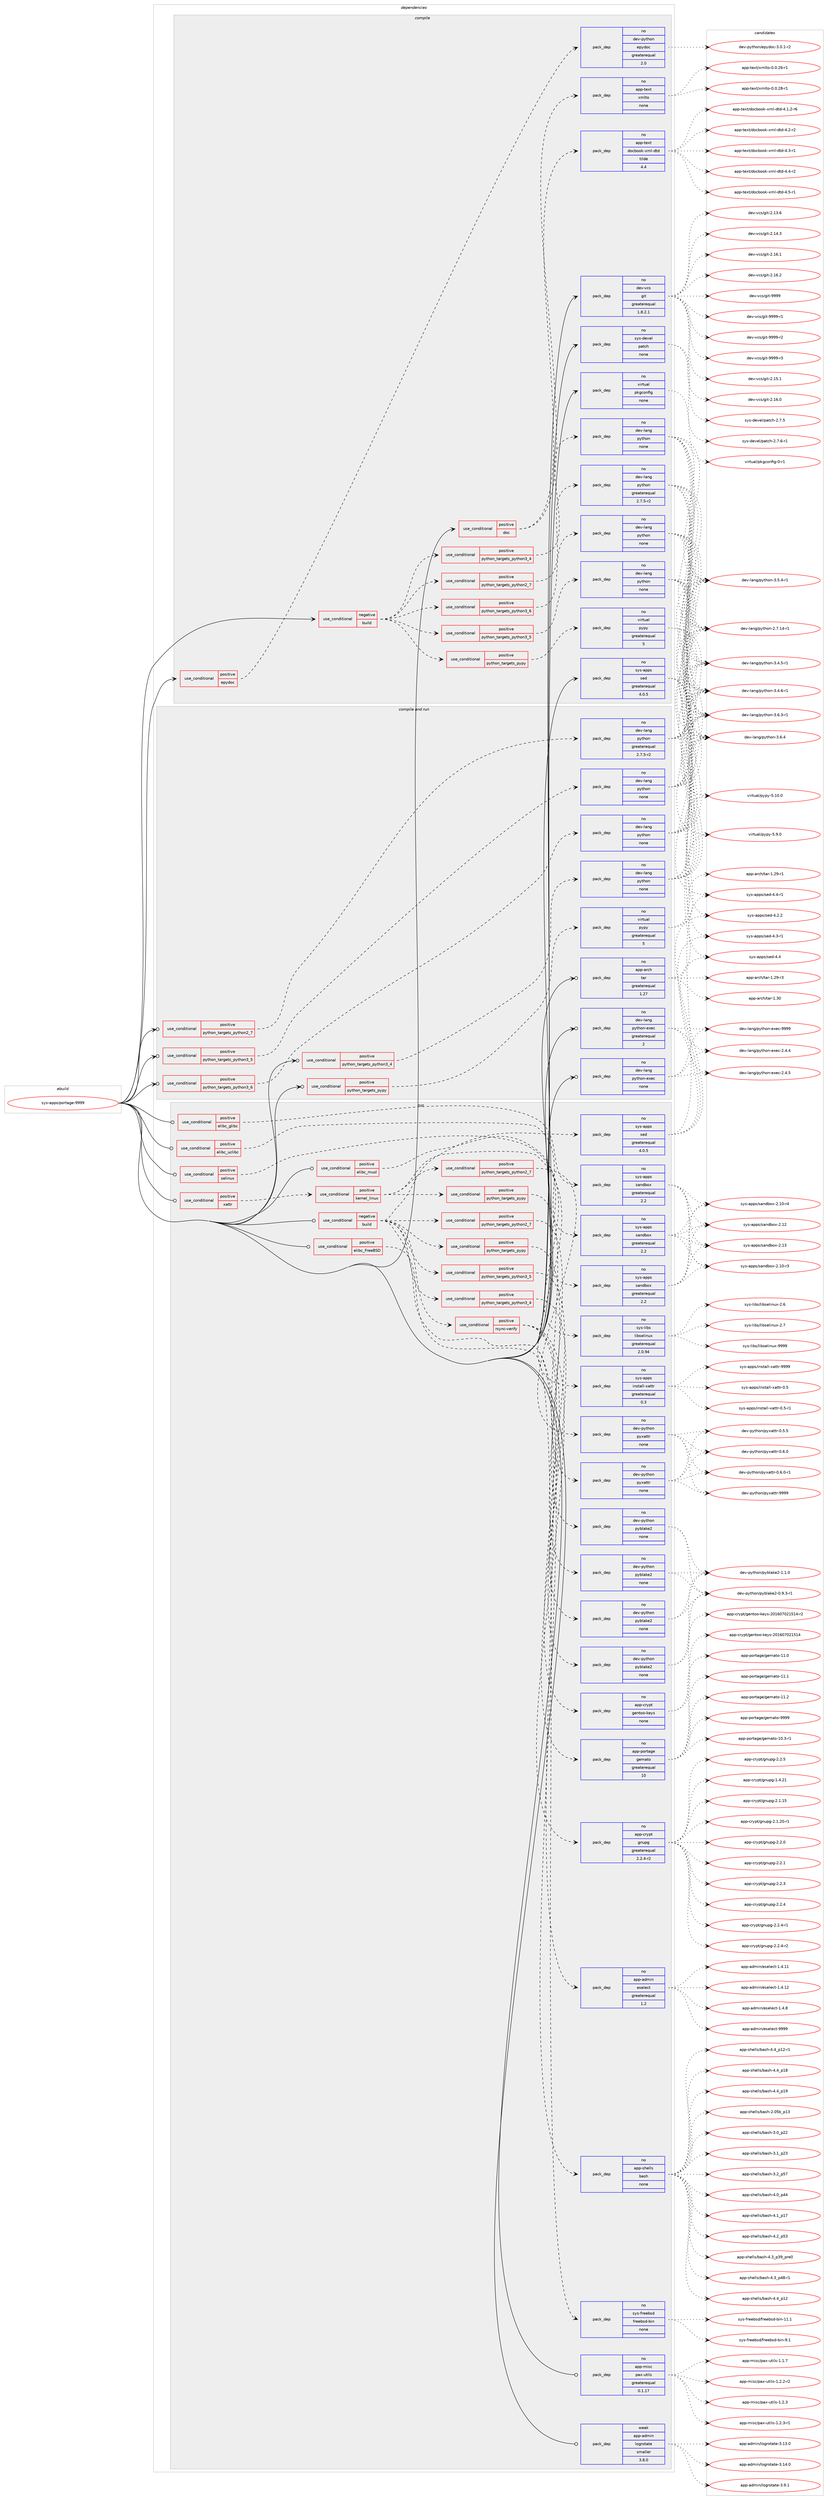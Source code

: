 digraph prolog {

# *************
# Graph options
# *************

newrank=true;
concentrate=true;
compound=true;
graph [rankdir=LR,fontname=Helvetica,fontsize=10,ranksep=1.5];#, ranksep=2.5, nodesep=0.2];
edge  [arrowhead=vee];
node  [fontname=Helvetica,fontsize=10];

# **********
# The ebuild
# **********

subgraph cluster_leftcol {
color=gray;
rank=same;
label=<<i>ebuild</i>>;
id [label="sys-apps/portage-9999", color=red, width=4, href="../sys-apps/portage-9999.svg"];
}

# ****************
# The dependencies
# ****************

subgraph cluster_midcol {
color=gray;
label=<<i>dependencies</i>>;
subgraph cluster_compile {
fillcolor="#eeeeee";
style=filled;
label=<<i>compile</i>>;
subgraph cond475 {
dependency5859 [label=<<TABLE BORDER="0" CELLBORDER="1" CELLSPACING="0" CELLPADDING="4"><TR><TD ROWSPAN="3" CELLPADDING="10">use_conditional</TD></TR><TR><TD>negative</TD></TR><TR><TD>build</TD></TR></TABLE>>, shape=none, color=red];
subgraph cond476 {
dependency5860 [label=<<TABLE BORDER="0" CELLBORDER="1" CELLSPACING="0" CELLPADDING="4"><TR><TD ROWSPAN="3" CELLPADDING="10">use_conditional</TD></TR><TR><TD>positive</TD></TR><TR><TD>python_targets_pypy</TD></TR></TABLE>>, shape=none, color=red];
subgraph pack5351 {
dependency5861 [label=<<TABLE BORDER="0" CELLBORDER="1" CELLSPACING="0" CELLPADDING="4" WIDTH="220"><TR><TD ROWSPAN="6" CELLPADDING="30">pack_dep</TD></TR><TR><TD WIDTH="110">no</TD></TR><TR><TD>virtual</TD></TR><TR><TD>pypy</TD></TR><TR><TD>greaterequal</TD></TR><TR><TD>5</TD></TR></TABLE>>, shape=none, color=blue];
}
dependency5860:e -> dependency5861:w [weight=20,style="dashed",arrowhead="vee"];
}
dependency5859:e -> dependency5860:w [weight=20,style="dashed",arrowhead="vee"];
subgraph cond477 {
dependency5862 [label=<<TABLE BORDER="0" CELLBORDER="1" CELLSPACING="0" CELLPADDING="4"><TR><TD ROWSPAN="3" CELLPADDING="10">use_conditional</TD></TR><TR><TD>positive</TD></TR><TR><TD>python_targets_python2_7</TD></TR></TABLE>>, shape=none, color=red];
subgraph pack5352 {
dependency5863 [label=<<TABLE BORDER="0" CELLBORDER="1" CELLSPACING="0" CELLPADDING="4" WIDTH="220"><TR><TD ROWSPAN="6" CELLPADDING="30">pack_dep</TD></TR><TR><TD WIDTH="110">no</TD></TR><TR><TD>dev-lang</TD></TR><TR><TD>python</TD></TR><TR><TD>greaterequal</TD></TR><TR><TD>2.7.5-r2</TD></TR></TABLE>>, shape=none, color=blue];
}
dependency5862:e -> dependency5863:w [weight=20,style="dashed",arrowhead="vee"];
}
dependency5859:e -> dependency5862:w [weight=20,style="dashed",arrowhead="vee"];
subgraph cond478 {
dependency5864 [label=<<TABLE BORDER="0" CELLBORDER="1" CELLSPACING="0" CELLPADDING="4"><TR><TD ROWSPAN="3" CELLPADDING="10">use_conditional</TD></TR><TR><TD>positive</TD></TR><TR><TD>python_targets_python3_4</TD></TR></TABLE>>, shape=none, color=red];
subgraph pack5353 {
dependency5865 [label=<<TABLE BORDER="0" CELLBORDER="1" CELLSPACING="0" CELLPADDING="4" WIDTH="220"><TR><TD ROWSPAN="6" CELLPADDING="30">pack_dep</TD></TR><TR><TD WIDTH="110">no</TD></TR><TR><TD>dev-lang</TD></TR><TR><TD>python</TD></TR><TR><TD>none</TD></TR><TR><TD></TD></TR></TABLE>>, shape=none, color=blue];
}
dependency5864:e -> dependency5865:w [weight=20,style="dashed",arrowhead="vee"];
}
dependency5859:e -> dependency5864:w [weight=20,style="dashed",arrowhead="vee"];
subgraph cond479 {
dependency5866 [label=<<TABLE BORDER="0" CELLBORDER="1" CELLSPACING="0" CELLPADDING="4"><TR><TD ROWSPAN="3" CELLPADDING="10">use_conditional</TD></TR><TR><TD>positive</TD></TR><TR><TD>python_targets_python3_5</TD></TR></TABLE>>, shape=none, color=red];
subgraph pack5354 {
dependency5867 [label=<<TABLE BORDER="0" CELLBORDER="1" CELLSPACING="0" CELLPADDING="4" WIDTH="220"><TR><TD ROWSPAN="6" CELLPADDING="30">pack_dep</TD></TR><TR><TD WIDTH="110">no</TD></TR><TR><TD>dev-lang</TD></TR><TR><TD>python</TD></TR><TR><TD>none</TD></TR><TR><TD></TD></TR></TABLE>>, shape=none, color=blue];
}
dependency5866:e -> dependency5867:w [weight=20,style="dashed",arrowhead="vee"];
}
dependency5859:e -> dependency5866:w [weight=20,style="dashed",arrowhead="vee"];
subgraph cond480 {
dependency5868 [label=<<TABLE BORDER="0" CELLBORDER="1" CELLSPACING="0" CELLPADDING="4"><TR><TD ROWSPAN="3" CELLPADDING="10">use_conditional</TD></TR><TR><TD>positive</TD></TR><TR><TD>python_targets_python3_6</TD></TR></TABLE>>, shape=none, color=red];
subgraph pack5355 {
dependency5869 [label=<<TABLE BORDER="0" CELLBORDER="1" CELLSPACING="0" CELLPADDING="4" WIDTH="220"><TR><TD ROWSPAN="6" CELLPADDING="30">pack_dep</TD></TR><TR><TD WIDTH="110">no</TD></TR><TR><TD>dev-lang</TD></TR><TR><TD>python</TD></TR><TR><TD>none</TD></TR><TR><TD></TD></TR></TABLE>>, shape=none, color=blue];
}
dependency5868:e -> dependency5869:w [weight=20,style="dashed",arrowhead="vee"];
}
dependency5859:e -> dependency5868:w [weight=20,style="dashed",arrowhead="vee"];
}
id:e -> dependency5859:w [weight=20,style="solid",arrowhead="vee"];
subgraph cond481 {
dependency5870 [label=<<TABLE BORDER="0" CELLBORDER="1" CELLSPACING="0" CELLPADDING="4"><TR><TD ROWSPAN="3" CELLPADDING="10">use_conditional</TD></TR><TR><TD>positive</TD></TR><TR><TD>doc</TD></TR></TABLE>>, shape=none, color=red];
subgraph pack5356 {
dependency5871 [label=<<TABLE BORDER="0" CELLBORDER="1" CELLSPACING="0" CELLPADDING="4" WIDTH="220"><TR><TD ROWSPAN="6" CELLPADDING="30">pack_dep</TD></TR><TR><TD WIDTH="110">no</TD></TR><TR><TD>app-text</TD></TR><TR><TD>xmlto</TD></TR><TR><TD>none</TD></TR><TR><TD></TD></TR></TABLE>>, shape=none, color=blue];
}
dependency5870:e -> dependency5871:w [weight=20,style="dashed",arrowhead="vee"];
subgraph pack5357 {
dependency5872 [label=<<TABLE BORDER="0" CELLBORDER="1" CELLSPACING="0" CELLPADDING="4" WIDTH="220"><TR><TD ROWSPAN="6" CELLPADDING="30">pack_dep</TD></TR><TR><TD WIDTH="110">no</TD></TR><TR><TD>app-text</TD></TR><TR><TD>docbook-xml-dtd</TD></TR><TR><TD>tilde</TD></TR><TR><TD>4.4</TD></TR></TABLE>>, shape=none, color=blue];
}
dependency5870:e -> dependency5872:w [weight=20,style="dashed",arrowhead="vee"];
}
id:e -> dependency5870:w [weight=20,style="solid",arrowhead="vee"];
subgraph cond482 {
dependency5873 [label=<<TABLE BORDER="0" CELLBORDER="1" CELLSPACING="0" CELLPADDING="4"><TR><TD ROWSPAN="3" CELLPADDING="10">use_conditional</TD></TR><TR><TD>positive</TD></TR><TR><TD>epydoc</TD></TR></TABLE>>, shape=none, color=red];
subgraph pack5358 {
dependency5874 [label=<<TABLE BORDER="0" CELLBORDER="1" CELLSPACING="0" CELLPADDING="4" WIDTH="220"><TR><TD ROWSPAN="6" CELLPADDING="30">pack_dep</TD></TR><TR><TD WIDTH="110">no</TD></TR><TR><TD>dev-python</TD></TR><TR><TD>epydoc</TD></TR><TR><TD>greaterequal</TD></TR><TR><TD>2.0</TD></TR></TABLE>>, shape=none, color=blue];
}
dependency5873:e -> dependency5874:w [weight=20,style="dashed",arrowhead="vee"];
}
id:e -> dependency5873:w [weight=20,style="solid",arrowhead="vee"];
subgraph pack5359 {
dependency5875 [label=<<TABLE BORDER="0" CELLBORDER="1" CELLSPACING="0" CELLPADDING="4" WIDTH="220"><TR><TD ROWSPAN="6" CELLPADDING="30">pack_dep</TD></TR><TR><TD WIDTH="110">no</TD></TR><TR><TD>dev-vcs</TD></TR><TR><TD>git</TD></TR><TR><TD>greaterequal</TD></TR><TR><TD>1.8.2.1</TD></TR></TABLE>>, shape=none, color=blue];
}
id:e -> dependency5875:w [weight=20,style="solid",arrowhead="vee"];
subgraph pack5360 {
dependency5876 [label=<<TABLE BORDER="0" CELLBORDER="1" CELLSPACING="0" CELLPADDING="4" WIDTH="220"><TR><TD ROWSPAN="6" CELLPADDING="30">pack_dep</TD></TR><TR><TD WIDTH="110">no</TD></TR><TR><TD>sys-apps</TD></TR><TR><TD>sed</TD></TR><TR><TD>greaterequal</TD></TR><TR><TD>4.0.5</TD></TR></TABLE>>, shape=none, color=blue];
}
id:e -> dependency5876:w [weight=20,style="solid",arrowhead="vee"];
subgraph pack5361 {
dependency5877 [label=<<TABLE BORDER="0" CELLBORDER="1" CELLSPACING="0" CELLPADDING="4" WIDTH="220"><TR><TD ROWSPAN="6" CELLPADDING="30">pack_dep</TD></TR><TR><TD WIDTH="110">no</TD></TR><TR><TD>sys-devel</TD></TR><TR><TD>patch</TD></TR><TR><TD>none</TD></TR><TR><TD></TD></TR></TABLE>>, shape=none, color=blue];
}
id:e -> dependency5877:w [weight=20,style="solid",arrowhead="vee"];
subgraph pack5362 {
dependency5878 [label=<<TABLE BORDER="0" CELLBORDER="1" CELLSPACING="0" CELLPADDING="4" WIDTH="220"><TR><TD ROWSPAN="6" CELLPADDING="30">pack_dep</TD></TR><TR><TD WIDTH="110">no</TD></TR><TR><TD>virtual</TD></TR><TR><TD>pkgconfig</TD></TR><TR><TD>none</TD></TR><TR><TD></TD></TR></TABLE>>, shape=none, color=blue];
}
id:e -> dependency5878:w [weight=20,style="solid",arrowhead="vee"];
}
subgraph cluster_compileandrun {
fillcolor="#eeeeee";
style=filled;
label=<<i>compile and run</i>>;
subgraph cond483 {
dependency5879 [label=<<TABLE BORDER="0" CELLBORDER="1" CELLSPACING="0" CELLPADDING="4"><TR><TD ROWSPAN="3" CELLPADDING="10">use_conditional</TD></TR><TR><TD>positive</TD></TR><TR><TD>python_targets_pypy</TD></TR></TABLE>>, shape=none, color=red];
subgraph pack5363 {
dependency5880 [label=<<TABLE BORDER="0" CELLBORDER="1" CELLSPACING="0" CELLPADDING="4" WIDTH="220"><TR><TD ROWSPAN="6" CELLPADDING="30">pack_dep</TD></TR><TR><TD WIDTH="110">no</TD></TR><TR><TD>virtual</TD></TR><TR><TD>pypy</TD></TR><TR><TD>greaterequal</TD></TR><TR><TD>5</TD></TR></TABLE>>, shape=none, color=blue];
}
dependency5879:e -> dependency5880:w [weight=20,style="dashed",arrowhead="vee"];
}
id:e -> dependency5879:w [weight=20,style="solid",arrowhead="odotvee"];
subgraph cond484 {
dependency5881 [label=<<TABLE BORDER="0" CELLBORDER="1" CELLSPACING="0" CELLPADDING="4"><TR><TD ROWSPAN="3" CELLPADDING="10">use_conditional</TD></TR><TR><TD>positive</TD></TR><TR><TD>python_targets_python2_7</TD></TR></TABLE>>, shape=none, color=red];
subgraph pack5364 {
dependency5882 [label=<<TABLE BORDER="0" CELLBORDER="1" CELLSPACING="0" CELLPADDING="4" WIDTH="220"><TR><TD ROWSPAN="6" CELLPADDING="30">pack_dep</TD></TR><TR><TD WIDTH="110">no</TD></TR><TR><TD>dev-lang</TD></TR><TR><TD>python</TD></TR><TR><TD>greaterequal</TD></TR><TR><TD>2.7.5-r2</TD></TR></TABLE>>, shape=none, color=blue];
}
dependency5881:e -> dependency5882:w [weight=20,style="dashed",arrowhead="vee"];
}
id:e -> dependency5881:w [weight=20,style="solid",arrowhead="odotvee"];
subgraph cond485 {
dependency5883 [label=<<TABLE BORDER="0" CELLBORDER="1" CELLSPACING="0" CELLPADDING="4"><TR><TD ROWSPAN="3" CELLPADDING="10">use_conditional</TD></TR><TR><TD>positive</TD></TR><TR><TD>python_targets_python3_4</TD></TR></TABLE>>, shape=none, color=red];
subgraph pack5365 {
dependency5884 [label=<<TABLE BORDER="0" CELLBORDER="1" CELLSPACING="0" CELLPADDING="4" WIDTH="220"><TR><TD ROWSPAN="6" CELLPADDING="30">pack_dep</TD></TR><TR><TD WIDTH="110">no</TD></TR><TR><TD>dev-lang</TD></TR><TR><TD>python</TD></TR><TR><TD>none</TD></TR><TR><TD></TD></TR></TABLE>>, shape=none, color=blue];
}
dependency5883:e -> dependency5884:w [weight=20,style="dashed",arrowhead="vee"];
}
id:e -> dependency5883:w [weight=20,style="solid",arrowhead="odotvee"];
subgraph cond486 {
dependency5885 [label=<<TABLE BORDER="0" CELLBORDER="1" CELLSPACING="0" CELLPADDING="4"><TR><TD ROWSPAN="3" CELLPADDING="10">use_conditional</TD></TR><TR><TD>positive</TD></TR><TR><TD>python_targets_python3_5</TD></TR></TABLE>>, shape=none, color=red];
subgraph pack5366 {
dependency5886 [label=<<TABLE BORDER="0" CELLBORDER="1" CELLSPACING="0" CELLPADDING="4" WIDTH="220"><TR><TD ROWSPAN="6" CELLPADDING="30">pack_dep</TD></TR><TR><TD WIDTH="110">no</TD></TR><TR><TD>dev-lang</TD></TR><TR><TD>python</TD></TR><TR><TD>none</TD></TR><TR><TD></TD></TR></TABLE>>, shape=none, color=blue];
}
dependency5885:e -> dependency5886:w [weight=20,style="dashed",arrowhead="vee"];
}
id:e -> dependency5885:w [weight=20,style="solid",arrowhead="odotvee"];
subgraph cond487 {
dependency5887 [label=<<TABLE BORDER="0" CELLBORDER="1" CELLSPACING="0" CELLPADDING="4"><TR><TD ROWSPAN="3" CELLPADDING="10">use_conditional</TD></TR><TR><TD>positive</TD></TR><TR><TD>python_targets_python3_6</TD></TR></TABLE>>, shape=none, color=red];
subgraph pack5367 {
dependency5888 [label=<<TABLE BORDER="0" CELLBORDER="1" CELLSPACING="0" CELLPADDING="4" WIDTH="220"><TR><TD ROWSPAN="6" CELLPADDING="30">pack_dep</TD></TR><TR><TD WIDTH="110">no</TD></TR><TR><TD>dev-lang</TD></TR><TR><TD>python</TD></TR><TR><TD>none</TD></TR><TR><TD></TD></TR></TABLE>>, shape=none, color=blue];
}
dependency5887:e -> dependency5888:w [weight=20,style="dashed",arrowhead="vee"];
}
id:e -> dependency5887:w [weight=20,style="solid",arrowhead="odotvee"];
subgraph pack5368 {
dependency5889 [label=<<TABLE BORDER="0" CELLBORDER="1" CELLSPACING="0" CELLPADDING="4" WIDTH="220"><TR><TD ROWSPAN="6" CELLPADDING="30">pack_dep</TD></TR><TR><TD WIDTH="110">no</TD></TR><TR><TD>app-arch</TD></TR><TR><TD>tar</TD></TR><TR><TD>greaterequal</TD></TR><TR><TD>1.27</TD></TR></TABLE>>, shape=none, color=blue];
}
id:e -> dependency5889:w [weight=20,style="solid",arrowhead="odotvee"];
subgraph pack5369 {
dependency5890 [label=<<TABLE BORDER="0" CELLBORDER="1" CELLSPACING="0" CELLPADDING="4" WIDTH="220"><TR><TD ROWSPAN="6" CELLPADDING="30">pack_dep</TD></TR><TR><TD WIDTH="110">no</TD></TR><TR><TD>dev-lang</TD></TR><TR><TD>python-exec</TD></TR><TR><TD>greaterequal</TD></TR><TR><TD>2</TD></TR></TABLE>>, shape=none, color=blue];
}
id:e -> dependency5890:w [weight=20,style="solid",arrowhead="odotvee"];
subgraph pack5370 {
dependency5891 [label=<<TABLE BORDER="0" CELLBORDER="1" CELLSPACING="0" CELLPADDING="4" WIDTH="220"><TR><TD ROWSPAN="6" CELLPADDING="30">pack_dep</TD></TR><TR><TD WIDTH="110">no</TD></TR><TR><TD>dev-lang</TD></TR><TR><TD>python-exec</TD></TR><TR><TD>none</TD></TR><TR><TD></TD></TR></TABLE>>, shape=none, color=blue];
}
id:e -> dependency5891:w [weight=20,style="solid",arrowhead="odotvee"];
}
subgraph cluster_run {
fillcolor="#eeeeee";
style=filled;
label=<<i>run</i>>;
subgraph cond488 {
dependency5892 [label=<<TABLE BORDER="0" CELLBORDER="1" CELLSPACING="0" CELLPADDING="4"><TR><TD ROWSPAN="3" CELLPADDING="10">use_conditional</TD></TR><TR><TD>negative</TD></TR><TR><TD>build</TD></TR></TABLE>>, shape=none, color=red];
subgraph pack5371 {
dependency5893 [label=<<TABLE BORDER="0" CELLBORDER="1" CELLSPACING="0" CELLPADDING="4" WIDTH="220"><TR><TD ROWSPAN="6" CELLPADDING="30">pack_dep</TD></TR><TR><TD WIDTH="110">no</TD></TR><TR><TD>sys-apps</TD></TR><TR><TD>sed</TD></TR><TR><TD>greaterequal</TD></TR><TR><TD>4.0.5</TD></TR></TABLE>>, shape=none, color=blue];
}
dependency5892:e -> dependency5893:w [weight=20,style="dashed",arrowhead="vee"];
subgraph pack5372 {
dependency5894 [label=<<TABLE BORDER="0" CELLBORDER="1" CELLSPACING="0" CELLPADDING="4" WIDTH="220"><TR><TD ROWSPAN="6" CELLPADDING="30">pack_dep</TD></TR><TR><TD WIDTH="110">no</TD></TR><TR><TD>app-shells</TD></TR><TR><TD>bash</TD></TR><TR><TD>none</TD></TR><TR><TD></TD></TR></TABLE>>, shape=none, color=blue];
}
dependency5892:e -> dependency5894:w [weight=20,style="dashed",arrowhead="vee"];
subgraph pack5373 {
dependency5895 [label=<<TABLE BORDER="0" CELLBORDER="1" CELLSPACING="0" CELLPADDING="4" WIDTH="220"><TR><TD ROWSPAN="6" CELLPADDING="30">pack_dep</TD></TR><TR><TD WIDTH="110">no</TD></TR><TR><TD>app-admin</TD></TR><TR><TD>eselect</TD></TR><TR><TD>greaterequal</TD></TR><TR><TD>1.2</TD></TR></TABLE>>, shape=none, color=blue];
}
dependency5892:e -> dependency5895:w [weight=20,style="dashed",arrowhead="vee"];
subgraph cond489 {
dependency5896 [label=<<TABLE BORDER="0" CELLBORDER="1" CELLSPACING="0" CELLPADDING="4"><TR><TD ROWSPAN="3" CELLPADDING="10">use_conditional</TD></TR><TR><TD>positive</TD></TR><TR><TD>python_targets_pypy</TD></TR></TABLE>>, shape=none, color=red];
subgraph pack5374 {
dependency5897 [label=<<TABLE BORDER="0" CELLBORDER="1" CELLSPACING="0" CELLPADDING="4" WIDTH="220"><TR><TD ROWSPAN="6" CELLPADDING="30">pack_dep</TD></TR><TR><TD WIDTH="110">no</TD></TR><TR><TD>dev-python</TD></TR><TR><TD>pyblake2</TD></TR><TR><TD>none</TD></TR><TR><TD></TD></TR></TABLE>>, shape=none, color=blue];
}
dependency5896:e -> dependency5897:w [weight=20,style="dashed",arrowhead="vee"];
}
dependency5892:e -> dependency5896:w [weight=20,style="dashed",arrowhead="vee"];
subgraph cond490 {
dependency5898 [label=<<TABLE BORDER="0" CELLBORDER="1" CELLSPACING="0" CELLPADDING="4"><TR><TD ROWSPAN="3" CELLPADDING="10">use_conditional</TD></TR><TR><TD>positive</TD></TR><TR><TD>python_targets_python2_7</TD></TR></TABLE>>, shape=none, color=red];
subgraph pack5375 {
dependency5899 [label=<<TABLE BORDER="0" CELLBORDER="1" CELLSPACING="0" CELLPADDING="4" WIDTH="220"><TR><TD ROWSPAN="6" CELLPADDING="30">pack_dep</TD></TR><TR><TD WIDTH="110">no</TD></TR><TR><TD>dev-python</TD></TR><TR><TD>pyblake2</TD></TR><TR><TD>none</TD></TR><TR><TD></TD></TR></TABLE>>, shape=none, color=blue];
}
dependency5898:e -> dependency5899:w [weight=20,style="dashed",arrowhead="vee"];
}
dependency5892:e -> dependency5898:w [weight=20,style="dashed",arrowhead="vee"];
subgraph cond491 {
dependency5900 [label=<<TABLE BORDER="0" CELLBORDER="1" CELLSPACING="0" CELLPADDING="4"><TR><TD ROWSPAN="3" CELLPADDING="10">use_conditional</TD></TR><TR><TD>positive</TD></TR><TR><TD>python_targets_python3_4</TD></TR></TABLE>>, shape=none, color=red];
subgraph pack5376 {
dependency5901 [label=<<TABLE BORDER="0" CELLBORDER="1" CELLSPACING="0" CELLPADDING="4" WIDTH="220"><TR><TD ROWSPAN="6" CELLPADDING="30">pack_dep</TD></TR><TR><TD WIDTH="110">no</TD></TR><TR><TD>dev-python</TD></TR><TR><TD>pyblake2</TD></TR><TR><TD>none</TD></TR><TR><TD></TD></TR></TABLE>>, shape=none, color=blue];
}
dependency5900:e -> dependency5901:w [weight=20,style="dashed",arrowhead="vee"];
}
dependency5892:e -> dependency5900:w [weight=20,style="dashed",arrowhead="vee"];
subgraph cond492 {
dependency5902 [label=<<TABLE BORDER="0" CELLBORDER="1" CELLSPACING="0" CELLPADDING="4"><TR><TD ROWSPAN="3" CELLPADDING="10">use_conditional</TD></TR><TR><TD>positive</TD></TR><TR><TD>python_targets_python3_5</TD></TR></TABLE>>, shape=none, color=red];
subgraph pack5377 {
dependency5903 [label=<<TABLE BORDER="0" CELLBORDER="1" CELLSPACING="0" CELLPADDING="4" WIDTH="220"><TR><TD ROWSPAN="6" CELLPADDING="30">pack_dep</TD></TR><TR><TD WIDTH="110">no</TD></TR><TR><TD>dev-python</TD></TR><TR><TD>pyblake2</TD></TR><TR><TD>none</TD></TR><TR><TD></TD></TR></TABLE>>, shape=none, color=blue];
}
dependency5902:e -> dependency5903:w [weight=20,style="dashed",arrowhead="vee"];
}
dependency5892:e -> dependency5902:w [weight=20,style="dashed",arrowhead="vee"];
subgraph cond493 {
dependency5904 [label=<<TABLE BORDER="0" CELLBORDER="1" CELLSPACING="0" CELLPADDING="4"><TR><TD ROWSPAN="3" CELLPADDING="10">use_conditional</TD></TR><TR><TD>positive</TD></TR><TR><TD>rsync-verify</TD></TR></TABLE>>, shape=none, color=red];
subgraph pack5378 {
dependency5905 [label=<<TABLE BORDER="0" CELLBORDER="1" CELLSPACING="0" CELLPADDING="4" WIDTH="220"><TR><TD ROWSPAN="6" CELLPADDING="30">pack_dep</TD></TR><TR><TD WIDTH="110">no</TD></TR><TR><TD>app-portage</TD></TR><TR><TD>gemato</TD></TR><TR><TD>greaterequal</TD></TR><TR><TD>10</TD></TR></TABLE>>, shape=none, color=blue];
}
dependency5904:e -> dependency5905:w [weight=20,style="dashed",arrowhead="vee"];
subgraph pack5379 {
dependency5906 [label=<<TABLE BORDER="0" CELLBORDER="1" CELLSPACING="0" CELLPADDING="4" WIDTH="220"><TR><TD ROWSPAN="6" CELLPADDING="30">pack_dep</TD></TR><TR><TD WIDTH="110">no</TD></TR><TR><TD>app-crypt</TD></TR><TR><TD>gentoo-keys</TD></TR><TR><TD>none</TD></TR><TR><TD></TD></TR></TABLE>>, shape=none, color=blue];
}
dependency5904:e -> dependency5906:w [weight=20,style="dashed",arrowhead="vee"];
subgraph pack5380 {
dependency5907 [label=<<TABLE BORDER="0" CELLBORDER="1" CELLSPACING="0" CELLPADDING="4" WIDTH="220"><TR><TD ROWSPAN="6" CELLPADDING="30">pack_dep</TD></TR><TR><TD WIDTH="110">no</TD></TR><TR><TD>app-crypt</TD></TR><TR><TD>gnupg</TD></TR><TR><TD>greaterequal</TD></TR><TR><TD>2.2.4-r2</TD></TR></TABLE>>, shape=none, color=blue];
}
dependency5904:e -> dependency5907:w [weight=20,style="dashed",arrowhead="vee"];
}
dependency5892:e -> dependency5904:w [weight=20,style="dashed",arrowhead="vee"];
}
id:e -> dependency5892:w [weight=20,style="solid",arrowhead="odot"];
subgraph cond494 {
dependency5908 [label=<<TABLE BORDER="0" CELLBORDER="1" CELLSPACING="0" CELLPADDING="4"><TR><TD ROWSPAN="3" CELLPADDING="10">use_conditional</TD></TR><TR><TD>positive</TD></TR><TR><TD>elibc_FreeBSD</TD></TR></TABLE>>, shape=none, color=red];
subgraph pack5381 {
dependency5909 [label=<<TABLE BORDER="0" CELLBORDER="1" CELLSPACING="0" CELLPADDING="4" WIDTH="220"><TR><TD ROWSPAN="6" CELLPADDING="30">pack_dep</TD></TR><TR><TD WIDTH="110">no</TD></TR><TR><TD>sys-freebsd</TD></TR><TR><TD>freebsd-bin</TD></TR><TR><TD>none</TD></TR><TR><TD></TD></TR></TABLE>>, shape=none, color=blue];
}
dependency5908:e -> dependency5909:w [weight=20,style="dashed",arrowhead="vee"];
}
id:e -> dependency5908:w [weight=20,style="solid",arrowhead="odot"];
subgraph cond495 {
dependency5910 [label=<<TABLE BORDER="0" CELLBORDER="1" CELLSPACING="0" CELLPADDING="4"><TR><TD ROWSPAN="3" CELLPADDING="10">use_conditional</TD></TR><TR><TD>positive</TD></TR><TR><TD>elibc_glibc</TD></TR></TABLE>>, shape=none, color=red];
subgraph pack5382 {
dependency5911 [label=<<TABLE BORDER="0" CELLBORDER="1" CELLSPACING="0" CELLPADDING="4" WIDTH="220"><TR><TD ROWSPAN="6" CELLPADDING="30">pack_dep</TD></TR><TR><TD WIDTH="110">no</TD></TR><TR><TD>sys-apps</TD></TR><TR><TD>sandbox</TD></TR><TR><TD>greaterequal</TD></TR><TR><TD>2.2</TD></TR></TABLE>>, shape=none, color=blue];
}
dependency5910:e -> dependency5911:w [weight=20,style="dashed",arrowhead="vee"];
}
id:e -> dependency5910:w [weight=20,style="solid",arrowhead="odot"];
subgraph cond496 {
dependency5912 [label=<<TABLE BORDER="0" CELLBORDER="1" CELLSPACING="0" CELLPADDING="4"><TR><TD ROWSPAN="3" CELLPADDING="10">use_conditional</TD></TR><TR><TD>positive</TD></TR><TR><TD>elibc_musl</TD></TR></TABLE>>, shape=none, color=red];
subgraph pack5383 {
dependency5913 [label=<<TABLE BORDER="0" CELLBORDER="1" CELLSPACING="0" CELLPADDING="4" WIDTH="220"><TR><TD ROWSPAN="6" CELLPADDING="30">pack_dep</TD></TR><TR><TD WIDTH="110">no</TD></TR><TR><TD>sys-apps</TD></TR><TR><TD>sandbox</TD></TR><TR><TD>greaterequal</TD></TR><TR><TD>2.2</TD></TR></TABLE>>, shape=none, color=blue];
}
dependency5912:e -> dependency5913:w [weight=20,style="dashed",arrowhead="vee"];
}
id:e -> dependency5912:w [weight=20,style="solid",arrowhead="odot"];
subgraph cond497 {
dependency5914 [label=<<TABLE BORDER="0" CELLBORDER="1" CELLSPACING="0" CELLPADDING="4"><TR><TD ROWSPAN="3" CELLPADDING="10">use_conditional</TD></TR><TR><TD>positive</TD></TR><TR><TD>elibc_uclibc</TD></TR></TABLE>>, shape=none, color=red];
subgraph pack5384 {
dependency5915 [label=<<TABLE BORDER="0" CELLBORDER="1" CELLSPACING="0" CELLPADDING="4" WIDTH="220"><TR><TD ROWSPAN="6" CELLPADDING="30">pack_dep</TD></TR><TR><TD WIDTH="110">no</TD></TR><TR><TD>sys-apps</TD></TR><TR><TD>sandbox</TD></TR><TR><TD>greaterequal</TD></TR><TR><TD>2.2</TD></TR></TABLE>>, shape=none, color=blue];
}
dependency5914:e -> dependency5915:w [weight=20,style="dashed",arrowhead="vee"];
}
id:e -> dependency5914:w [weight=20,style="solid",arrowhead="odot"];
subgraph cond498 {
dependency5916 [label=<<TABLE BORDER="0" CELLBORDER="1" CELLSPACING="0" CELLPADDING="4"><TR><TD ROWSPAN="3" CELLPADDING="10">use_conditional</TD></TR><TR><TD>positive</TD></TR><TR><TD>selinux</TD></TR></TABLE>>, shape=none, color=red];
subgraph pack5385 {
dependency5917 [label=<<TABLE BORDER="0" CELLBORDER="1" CELLSPACING="0" CELLPADDING="4" WIDTH="220"><TR><TD ROWSPAN="6" CELLPADDING="30">pack_dep</TD></TR><TR><TD WIDTH="110">no</TD></TR><TR><TD>sys-libs</TD></TR><TR><TD>libselinux</TD></TR><TR><TD>greaterequal</TD></TR><TR><TD>2.0.94</TD></TR></TABLE>>, shape=none, color=blue];
}
dependency5916:e -> dependency5917:w [weight=20,style="dashed",arrowhead="vee"];
}
id:e -> dependency5916:w [weight=20,style="solid",arrowhead="odot"];
subgraph cond499 {
dependency5918 [label=<<TABLE BORDER="0" CELLBORDER="1" CELLSPACING="0" CELLPADDING="4"><TR><TD ROWSPAN="3" CELLPADDING="10">use_conditional</TD></TR><TR><TD>positive</TD></TR><TR><TD>xattr</TD></TR></TABLE>>, shape=none, color=red];
subgraph cond500 {
dependency5919 [label=<<TABLE BORDER="0" CELLBORDER="1" CELLSPACING="0" CELLPADDING="4"><TR><TD ROWSPAN="3" CELLPADDING="10">use_conditional</TD></TR><TR><TD>positive</TD></TR><TR><TD>kernel_linux</TD></TR></TABLE>>, shape=none, color=red];
subgraph pack5386 {
dependency5920 [label=<<TABLE BORDER="0" CELLBORDER="1" CELLSPACING="0" CELLPADDING="4" WIDTH="220"><TR><TD ROWSPAN="6" CELLPADDING="30">pack_dep</TD></TR><TR><TD WIDTH="110">no</TD></TR><TR><TD>sys-apps</TD></TR><TR><TD>install-xattr</TD></TR><TR><TD>greaterequal</TD></TR><TR><TD>0.3</TD></TR></TABLE>>, shape=none, color=blue];
}
dependency5919:e -> dependency5920:w [weight=20,style="dashed",arrowhead="vee"];
subgraph cond501 {
dependency5921 [label=<<TABLE BORDER="0" CELLBORDER="1" CELLSPACING="0" CELLPADDING="4"><TR><TD ROWSPAN="3" CELLPADDING="10">use_conditional</TD></TR><TR><TD>positive</TD></TR><TR><TD>python_targets_pypy</TD></TR></TABLE>>, shape=none, color=red];
subgraph pack5387 {
dependency5922 [label=<<TABLE BORDER="0" CELLBORDER="1" CELLSPACING="0" CELLPADDING="4" WIDTH="220"><TR><TD ROWSPAN="6" CELLPADDING="30">pack_dep</TD></TR><TR><TD WIDTH="110">no</TD></TR><TR><TD>dev-python</TD></TR><TR><TD>pyxattr</TD></TR><TR><TD>none</TD></TR><TR><TD></TD></TR></TABLE>>, shape=none, color=blue];
}
dependency5921:e -> dependency5922:w [weight=20,style="dashed",arrowhead="vee"];
}
dependency5919:e -> dependency5921:w [weight=20,style="dashed",arrowhead="vee"];
subgraph cond502 {
dependency5923 [label=<<TABLE BORDER="0" CELLBORDER="1" CELLSPACING="0" CELLPADDING="4"><TR><TD ROWSPAN="3" CELLPADDING="10">use_conditional</TD></TR><TR><TD>positive</TD></TR><TR><TD>python_targets_python2_7</TD></TR></TABLE>>, shape=none, color=red];
subgraph pack5388 {
dependency5924 [label=<<TABLE BORDER="0" CELLBORDER="1" CELLSPACING="0" CELLPADDING="4" WIDTH="220"><TR><TD ROWSPAN="6" CELLPADDING="30">pack_dep</TD></TR><TR><TD WIDTH="110">no</TD></TR><TR><TD>dev-python</TD></TR><TR><TD>pyxattr</TD></TR><TR><TD>none</TD></TR><TR><TD></TD></TR></TABLE>>, shape=none, color=blue];
}
dependency5923:e -> dependency5924:w [weight=20,style="dashed",arrowhead="vee"];
}
dependency5919:e -> dependency5923:w [weight=20,style="dashed",arrowhead="vee"];
}
dependency5918:e -> dependency5919:w [weight=20,style="dashed",arrowhead="vee"];
}
id:e -> dependency5918:w [weight=20,style="solid",arrowhead="odot"];
subgraph pack5389 {
dependency5925 [label=<<TABLE BORDER="0" CELLBORDER="1" CELLSPACING="0" CELLPADDING="4" WIDTH="220"><TR><TD ROWSPAN="6" CELLPADDING="30">pack_dep</TD></TR><TR><TD WIDTH="110">no</TD></TR><TR><TD>app-misc</TD></TR><TR><TD>pax-utils</TD></TR><TR><TD>greaterequal</TD></TR><TR><TD>0.1.17</TD></TR></TABLE>>, shape=none, color=blue];
}
id:e -> dependency5925:w [weight=20,style="solid",arrowhead="odot"];
subgraph pack5390 {
dependency5926 [label=<<TABLE BORDER="0" CELLBORDER="1" CELLSPACING="0" CELLPADDING="4" WIDTH="220"><TR><TD ROWSPAN="6" CELLPADDING="30">pack_dep</TD></TR><TR><TD WIDTH="110">weak</TD></TR><TR><TD>app-admin</TD></TR><TR><TD>logrotate</TD></TR><TR><TD>smaller</TD></TR><TR><TD>3.8.0</TD></TR></TABLE>>, shape=none, color=blue];
}
id:e -> dependency5926:w [weight=20,style="solid",arrowhead="odot"];
}
}

# **************
# The candidates
# **************

subgraph cluster_choices {
rank=same;
color=gray;
label=<<i>candidates</i>>;

subgraph choice5351 {
color=black;
nodesep=1;
choice118105114116117971084711212111212145534649484648 [label="virtual/pypy-5.10.0", color=red, width=4,href="../virtual/pypy-5.10.0.svg"];
choice1181051141161179710847112121112121455346574648 [label="virtual/pypy-5.9.0", color=red, width=4,href="../virtual/pypy-5.9.0.svg"];
dependency5861:e -> choice118105114116117971084711212111212145534649484648:w [style=dotted,weight="100"];
dependency5861:e -> choice1181051141161179710847112121112121455346574648:w [style=dotted,weight="100"];
}
subgraph choice5352 {
color=black;
nodesep=1;
choice100101118451089711010347112121116104111110455046554649524511449 [label="dev-lang/python-2.7.14-r1", color=red, width=4,href="../dev-lang/python-2.7.14-r1.svg"];
choice1001011184510897110103471121211161041111104551465246534511449 [label="dev-lang/python-3.4.5-r1", color=red, width=4,href="../dev-lang/python-3.4.5-r1.svg"];
choice1001011184510897110103471121211161041111104551465246544511449 [label="dev-lang/python-3.4.6-r1", color=red, width=4,href="../dev-lang/python-3.4.6-r1.svg"];
choice1001011184510897110103471121211161041111104551465346524511449 [label="dev-lang/python-3.5.4-r1", color=red, width=4,href="../dev-lang/python-3.5.4-r1.svg"];
choice1001011184510897110103471121211161041111104551465446514511449 [label="dev-lang/python-3.6.3-r1", color=red, width=4,href="../dev-lang/python-3.6.3-r1.svg"];
choice100101118451089711010347112121116104111110455146544652 [label="dev-lang/python-3.6.4", color=red, width=4,href="../dev-lang/python-3.6.4.svg"];
dependency5863:e -> choice100101118451089711010347112121116104111110455046554649524511449:w [style=dotted,weight="100"];
dependency5863:e -> choice1001011184510897110103471121211161041111104551465246534511449:w [style=dotted,weight="100"];
dependency5863:e -> choice1001011184510897110103471121211161041111104551465246544511449:w [style=dotted,weight="100"];
dependency5863:e -> choice1001011184510897110103471121211161041111104551465346524511449:w [style=dotted,weight="100"];
dependency5863:e -> choice1001011184510897110103471121211161041111104551465446514511449:w [style=dotted,weight="100"];
dependency5863:e -> choice100101118451089711010347112121116104111110455146544652:w [style=dotted,weight="100"];
}
subgraph choice5353 {
color=black;
nodesep=1;
choice100101118451089711010347112121116104111110455046554649524511449 [label="dev-lang/python-2.7.14-r1", color=red, width=4,href="../dev-lang/python-2.7.14-r1.svg"];
choice1001011184510897110103471121211161041111104551465246534511449 [label="dev-lang/python-3.4.5-r1", color=red, width=4,href="../dev-lang/python-3.4.5-r1.svg"];
choice1001011184510897110103471121211161041111104551465246544511449 [label="dev-lang/python-3.4.6-r1", color=red, width=4,href="../dev-lang/python-3.4.6-r1.svg"];
choice1001011184510897110103471121211161041111104551465346524511449 [label="dev-lang/python-3.5.4-r1", color=red, width=4,href="../dev-lang/python-3.5.4-r1.svg"];
choice1001011184510897110103471121211161041111104551465446514511449 [label="dev-lang/python-3.6.3-r1", color=red, width=4,href="../dev-lang/python-3.6.3-r1.svg"];
choice100101118451089711010347112121116104111110455146544652 [label="dev-lang/python-3.6.4", color=red, width=4,href="../dev-lang/python-3.6.4.svg"];
dependency5865:e -> choice100101118451089711010347112121116104111110455046554649524511449:w [style=dotted,weight="100"];
dependency5865:e -> choice1001011184510897110103471121211161041111104551465246534511449:w [style=dotted,weight="100"];
dependency5865:e -> choice1001011184510897110103471121211161041111104551465246544511449:w [style=dotted,weight="100"];
dependency5865:e -> choice1001011184510897110103471121211161041111104551465346524511449:w [style=dotted,weight="100"];
dependency5865:e -> choice1001011184510897110103471121211161041111104551465446514511449:w [style=dotted,weight="100"];
dependency5865:e -> choice100101118451089711010347112121116104111110455146544652:w [style=dotted,weight="100"];
}
subgraph choice5354 {
color=black;
nodesep=1;
choice100101118451089711010347112121116104111110455046554649524511449 [label="dev-lang/python-2.7.14-r1", color=red, width=4,href="../dev-lang/python-2.7.14-r1.svg"];
choice1001011184510897110103471121211161041111104551465246534511449 [label="dev-lang/python-3.4.5-r1", color=red, width=4,href="../dev-lang/python-3.4.5-r1.svg"];
choice1001011184510897110103471121211161041111104551465246544511449 [label="dev-lang/python-3.4.6-r1", color=red, width=4,href="../dev-lang/python-3.4.6-r1.svg"];
choice1001011184510897110103471121211161041111104551465346524511449 [label="dev-lang/python-3.5.4-r1", color=red, width=4,href="../dev-lang/python-3.5.4-r1.svg"];
choice1001011184510897110103471121211161041111104551465446514511449 [label="dev-lang/python-3.6.3-r1", color=red, width=4,href="../dev-lang/python-3.6.3-r1.svg"];
choice100101118451089711010347112121116104111110455146544652 [label="dev-lang/python-3.6.4", color=red, width=4,href="../dev-lang/python-3.6.4.svg"];
dependency5867:e -> choice100101118451089711010347112121116104111110455046554649524511449:w [style=dotted,weight="100"];
dependency5867:e -> choice1001011184510897110103471121211161041111104551465246534511449:w [style=dotted,weight="100"];
dependency5867:e -> choice1001011184510897110103471121211161041111104551465246544511449:w [style=dotted,weight="100"];
dependency5867:e -> choice1001011184510897110103471121211161041111104551465346524511449:w [style=dotted,weight="100"];
dependency5867:e -> choice1001011184510897110103471121211161041111104551465446514511449:w [style=dotted,weight="100"];
dependency5867:e -> choice100101118451089711010347112121116104111110455146544652:w [style=dotted,weight="100"];
}
subgraph choice5355 {
color=black;
nodesep=1;
choice100101118451089711010347112121116104111110455046554649524511449 [label="dev-lang/python-2.7.14-r1", color=red, width=4,href="../dev-lang/python-2.7.14-r1.svg"];
choice1001011184510897110103471121211161041111104551465246534511449 [label="dev-lang/python-3.4.5-r1", color=red, width=4,href="../dev-lang/python-3.4.5-r1.svg"];
choice1001011184510897110103471121211161041111104551465246544511449 [label="dev-lang/python-3.4.6-r1", color=red, width=4,href="../dev-lang/python-3.4.6-r1.svg"];
choice1001011184510897110103471121211161041111104551465346524511449 [label="dev-lang/python-3.5.4-r1", color=red, width=4,href="../dev-lang/python-3.5.4-r1.svg"];
choice1001011184510897110103471121211161041111104551465446514511449 [label="dev-lang/python-3.6.3-r1", color=red, width=4,href="../dev-lang/python-3.6.3-r1.svg"];
choice100101118451089711010347112121116104111110455146544652 [label="dev-lang/python-3.6.4", color=red, width=4,href="../dev-lang/python-3.6.4.svg"];
dependency5869:e -> choice100101118451089711010347112121116104111110455046554649524511449:w [style=dotted,weight="100"];
dependency5869:e -> choice1001011184510897110103471121211161041111104551465246534511449:w [style=dotted,weight="100"];
dependency5869:e -> choice1001011184510897110103471121211161041111104551465246544511449:w [style=dotted,weight="100"];
dependency5869:e -> choice1001011184510897110103471121211161041111104551465346524511449:w [style=dotted,weight="100"];
dependency5869:e -> choice1001011184510897110103471121211161041111104551465446514511449:w [style=dotted,weight="100"];
dependency5869:e -> choice100101118451089711010347112121116104111110455146544652:w [style=dotted,weight="100"];
}
subgraph choice5356 {
color=black;
nodesep=1;
choice971121124511610112011647120109108116111454846484650544511449 [label="app-text/xmlto-0.0.26-r1", color=red, width=4,href="../app-text/xmlto-0.0.26-r1.svg"];
choice971121124511610112011647120109108116111454846484650564511449 [label="app-text/xmlto-0.0.28-r1", color=red, width=4,href="../app-text/xmlto-0.0.28-r1.svg"];
dependency5871:e -> choice971121124511610112011647120109108116111454846484650544511449:w [style=dotted,weight="100"];
dependency5871:e -> choice971121124511610112011647120109108116111454846484650564511449:w [style=dotted,weight="100"];
}
subgraph choice5357 {
color=black;
nodesep=1;
choice971121124511610112011647100111999811111110745120109108451001161004552464946504511454 [label="app-text/docbook-xml-dtd-4.1.2-r6", color=red, width=4,href="../app-text/docbook-xml-dtd-4.1.2-r6.svg"];
choice97112112451161011201164710011199981111111074512010910845100116100455246504511450 [label="app-text/docbook-xml-dtd-4.2-r2", color=red, width=4,href="../app-text/docbook-xml-dtd-4.2-r2.svg"];
choice97112112451161011201164710011199981111111074512010910845100116100455246514511449 [label="app-text/docbook-xml-dtd-4.3-r1", color=red, width=4,href="../app-text/docbook-xml-dtd-4.3-r1.svg"];
choice97112112451161011201164710011199981111111074512010910845100116100455246524511450 [label="app-text/docbook-xml-dtd-4.4-r2", color=red, width=4,href="../app-text/docbook-xml-dtd-4.4-r2.svg"];
choice97112112451161011201164710011199981111111074512010910845100116100455246534511449 [label="app-text/docbook-xml-dtd-4.5-r1", color=red, width=4,href="../app-text/docbook-xml-dtd-4.5-r1.svg"];
dependency5872:e -> choice971121124511610112011647100111999811111110745120109108451001161004552464946504511454:w [style=dotted,weight="100"];
dependency5872:e -> choice97112112451161011201164710011199981111111074512010910845100116100455246504511450:w [style=dotted,weight="100"];
dependency5872:e -> choice97112112451161011201164710011199981111111074512010910845100116100455246514511449:w [style=dotted,weight="100"];
dependency5872:e -> choice97112112451161011201164710011199981111111074512010910845100116100455246524511450:w [style=dotted,weight="100"];
dependency5872:e -> choice97112112451161011201164710011199981111111074512010910845100116100455246534511449:w [style=dotted,weight="100"];
}
subgraph choice5358 {
color=black;
nodesep=1;
choice1001011184511212111610411111047101112121100111994551464846494511450 [label="dev-python/epydoc-3.0.1-r2", color=red, width=4,href="../dev-python/epydoc-3.0.1-r2.svg"];
dependency5874:e -> choice1001011184511212111610411111047101112121100111994551464846494511450:w [style=dotted,weight="100"];
}
subgraph choice5359 {
color=black;
nodesep=1;
choice10010111845118991154710310511645504649514654 [label="dev-vcs/git-2.13.6", color=red, width=4,href="../dev-vcs/git-2.13.6.svg"];
choice10010111845118991154710310511645504649524651 [label="dev-vcs/git-2.14.3", color=red, width=4,href="../dev-vcs/git-2.14.3.svg"];
choice10010111845118991154710310511645504649534649 [label="dev-vcs/git-2.15.1", color=red, width=4,href="../dev-vcs/git-2.15.1.svg"];
choice10010111845118991154710310511645504649544648 [label="dev-vcs/git-2.16.0", color=red, width=4,href="../dev-vcs/git-2.16.0.svg"];
choice10010111845118991154710310511645504649544649 [label="dev-vcs/git-2.16.1", color=red, width=4,href="../dev-vcs/git-2.16.1.svg"];
choice10010111845118991154710310511645504649544650 [label="dev-vcs/git-2.16.2", color=red, width=4,href="../dev-vcs/git-2.16.2.svg"];
choice1001011184511899115471031051164557575757 [label="dev-vcs/git-9999", color=red, width=4,href="../dev-vcs/git-9999.svg"];
choice10010111845118991154710310511645575757574511449 [label="dev-vcs/git-9999-r1", color=red, width=4,href="../dev-vcs/git-9999-r1.svg"];
choice10010111845118991154710310511645575757574511450 [label="dev-vcs/git-9999-r2", color=red, width=4,href="../dev-vcs/git-9999-r2.svg"];
choice10010111845118991154710310511645575757574511451 [label="dev-vcs/git-9999-r3", color=red, width=4,href="../dev-vcs/git-9999-r3.svg"];
dependency5875:e -> choice10010111845118991154710310511645504649514654:w [style=dotted,weight="100"];
dependency5875:e -> choice10010111845118991154710310511645504649524651:w [style=dotted,weight="100"];
dependency5875:e -> choice10010111845118991154710310511645504649534649:w [style=dotted,weight="100"];
dependency5875:e -> choice10010111845118991154710310511645504649544648:w [style=dotted,weight="100"];
dependency5875:e -> choice10010111845118991154710310511645504649544649:w [style=dotted,weight="100"];
dependency5875:e -> choice10010111845118991154710310511645504649544650:w [style=dotted,weight="100"];
dependency5875:e -> choice1001011184511899115471031051164557575757:w [style=dotted,weight="100"];
dependency5875:e -> choice10010111845118991154710310511645575757574511449:w [style=dotted,weight="100"];
dependency5875:e -> choice10010111845118991154710310511645575757574511450:w [style=dotted,weight="100"];
dependency5875:e -> choice10010111845118991154710310511645575757574511451:w [style=dotted,weight="100"];
}
subgraph choice5360 {
color=black;
nodesep=1;
choice115121115459711211211547115101100455246504650 [label="sys-apps/sed-4.2.2", color=red, width=4,href="../sys-apps/sed-4.2.2.svg"];
choice115121115459711211211547115101100455246514511449 [label="sys-apps/sed-4.3-r1", color=red, width=4,href="../sys-apps/sed-4.3-r1.svg"];
choice11512111545971121121154711510110045524652 [label="sys-apps/sed-4.4", color=red, width=4,href="../sys-apps/sed-4.4.svg"];
choice115121115459711211211547115101100455246524511449 [label="sys-apps/sed-4.4-r1", color=red, width=4,href="../sys-apps/sed-4.4-r1.svg"];
dependency5876:e -> choice115121115459711211211547115101100455246504650:w [style=dotted,weight="100"];
dependency5876:e -> choice115121115459711211211547115101100455246514511449:w [style=dotted,weight="100"];
dependency5876:e -> choice11512111545971121121154711510110045524652:w [style=dotted,weight="100"];
dependency5876:e -> choice115121115459711211211547115101100455246524511449:w [style=dotted,weight="100"];
}
subgraph choice5361 {
color=black;
nodesep=1;
choice11512111545100101118101108471129711699104455046554653 [label="sys-devel/patch-2.7.5", color=red, width=4,href="../sys-devel/patch-2.7.5.svg"];
choice115121115451001011181011084711297116991044550465546544511449 [label="sys-devel/patch-2.7.6-r1", color=red, width=4,href="../sys-devel/patch-2.7.6-r1.svg"];
dependency5877:e -> choice11512111545100101118101108471129711699104455046554653:w [style=dotted,weight="100"];
dependency5877:e -> choice115121115451001011181011084711297116991044550465546544511449:w [style=dotted,weight="100"];
}
subgraph choice5362 {
color=black;
nodesep=1;
choice11810511411611797108471121071039911111010210510345484511449 [label="virtual/pkgconfig-0-r1", color=red, width=4,href="../virtual/pkgconfig-0-r1.svg"];
dependency5878:e -> choice11810511411611797108471121071039911111010210510345484511449:w [style=dotted,weight="100"];
}
subgraph choice5363 {
color=black;
nodesep=1;
choice118105114116117971084711212111212145534649484648 [label="virtual/pypy-5.10.0", color=red, width=4,href="../virtual/pypy-5.10.0.svg"];
choice1181051141161179710847112121112121455346574648 [label="virtual/pypy-5.9.0", color=red, width=4,href="../virtual/pypy-5.9.0.svg"];
dependency5880:e -> choice118105114116117971084711212111212145534649484648:w [style=dotted,weight="100"];
dependency5880:e -> choice1181051141161179710847112121112121455346574648:w [style=dotted,weight="100"];
}
subgraph choice5364 {
color=black;
nodesep=1;
choice100101118451089711010347112121116104111110455046554649524511449 [label="dev-lang/python-2.7.14-r1", color=red, width=4,href="../dev-lang/python-2.7.14-r1.svg"];
choice1001011184510897110103471121211161041111104551465246534511449 [label="dev-lang/python-3.4.5-r1", color=red, width=4,href="../dev-lang/python-3.4.5-r1.svg"];
choice1001011184510897110103471121211161041111104551465246544511449 [label="dev-lang/python-3.4.6-r1", color=red, width=4,href="../dev-lang/python-3.4.6-r1.svg"];
choice1001011184510897110103471121211161041111104551465346524511449 [label="dev-lang/python-3.5.4-r1", color=red, width=4,href="../dev-lang/python-3.5.4-r1.svg"];
choice1001011184510897110103471121211161041111104551465446514511449 [label="dev-lang/python-3.6.3-r1", color=red, width=4,href="../dev-lang/python-3.6.3-r1.svg"];
choice100101118451089711010347112121116104111110455146544652 [label="dev-lang/python-3.6.4", color=red, width=4,href="../dev-lang/python-3.6.4.svg"];
dependency5882:e -> choice100101118451089711010347112121116104111110455046554649524511449:w [style=dotted,weight="100"];
dependency5882:e -> choice1001011184510897110103471121211161041111104551465246534511449:w [style=dotted,weight="100"];
dependency5882:e -> choice1001011184510897110103471121211161041111104551465246544511449:w [style=dotted,weight="100"];
dependency5882:e -> choice1001011184510897110103471121211161041111104551465346524511449:w [style=dotted,weight="100"];
dependency5882:e -> choice1001011184510897110103471121211161041111104551465446514511449:w [style=dotted,weight="100"];
dependency5882:e -> choice100101118451089711010347112121116104111110455146544652:w [style=dotted,weight="100"];
}
subgraph choice5365 {
color=black;
nodesep=1;
choice100101118451089711010347112121116104111110455046554649524511449 [label="dev-lang/python-2.7.14-r1", color=red, width=4,href="../dev-lang/python-2.7.14-r1.svg"];
choice1001011184510897110103471121211161041111104551465246534511449 [label="dev-lang/python-3.4.5-r1", color=red, width=4,href="../dev-lang/python-3.4.5-r1.svg"];
choice1001011184510897110103471121211161041111104551465246544511449 [label="dev-lang/python-3.4.6-r1", color=red, width=4,href="../dev-lang/python-3.4.6-r1.svg"];
choice1001011184510897110103471121211161041111104551465346524511449 [label="dev-lang/python-3.5.4-r1", color=red, width=4,href="../dev-lang/python-3.5.4-r1.svg"];
choice1001011184510897110103471121211161041111104551465446514511449 [label="dev-lang/python-3.6.3-r1", color=red, width=4,href="../dev-lang/python-3.6.3-r1.svg"];
choice100101118451089711010347112121116104111110455146544652 [label="dev-lang/python-3.6.4", color=red, width=4,href="../dev-lang/python-3.6.4.svg"];
dependency5884:e -> choice100101118451089711010347112121116104111110455046554649524511449:w [style=dotted,weight="100"];
dependency5884:e -> choice1001011184510897110103471121211161041111104551465246534511449:w [style=dotted,weight="100"];
dependency5884:e -> choice1001011184510897110103471121211161041111104551465246544511449:w [style=dotted,weight="100"];
dependency5884:e -> choice1001011184510897110103471121211161041111104551465346524511449:w [style=dotted,weight="100"];
dependency5884:e -> choice1001011184510897110103471121211161041111104551465446514511449:w [style=dotted,weight="100"];
dependency5884:e -> choice100101118451089711010347112121116104111110455146544652:w [style=dotted,weight="100"];
}
subgraph choice5366 {
color=black;
nodesep=1;
choice100101118451089711010347112121116104111110455046554649524511449 [label="dev-lang/python-2.7.14-r1", color=red, width=4,href="../dev-lang/python-2.7.14-r1.svg"];
choice1001011184510897110103471121211161041111104551465246534511449 [label="dev-lang/python-3.4.5-r1", color=red, width=4,href="../dev-lang/python-3.4.5-r1.svg"];
choice1001011184510897110103471121211161041111104551465246544511449 [label="dev-lang/python-3.4.6-r1", color=red, width=4,href="../dev-lang/python-3.4.6-r1.svg"];
choice1001011184510897110103471121211161041111104551465346524511449 [label="dev-lang/python-3.5.4-r1", color=red, width=4,href="../dev-lang/python-3.5.4-r1.svg"];
choice1001011184510897110103471121211161041111104551465446514511449 [label="dev-lang/python-3.6.3-r1", color=red, width=4,href="../dev-lang/python-3.6.3-r1.svg"];
choice100101118451089711010347112121116104111110455146544652 [label="dev-lang/python-3.6.4", color=red, width=4,href="../dev-lang/python-3.6.4.svg"];
dependency5886:e -> choice100101118451089711010347112121116104111110455046554649524511449:w [style=dotted,weight="100"];
dependency5886:e -> choice1001011184510897110103471121211161041111104551465246534511449:w [style=dotted,weight="100"];
dependency5886:e -> choice1001011184510897110103471121211161041111104551465246544511449:w [style=dotted,weight="100"];
dependency5886:e -> choice1001011184510897110103471121211161041111104551465346524511449:w [style=dotted,weight="100"];
dependency5886:e -> choice1001011184510897110103471121211161041111104551465446514511449:w [style=dotted,weight="100"];
dependency5886:e -> choice100101118451089711010347112121116104111110455146544652:w [style=dotted,weight="100"];
}
subgraph choice5367 {
color=black;
nodesep=1;
choice100101118451089711010347112121116104111110455046554649524511449 [label="dev-lang/python-2.7.14-r1", color=red, width=4,href="../dev-lang/python-2.7.14-r1.svg"];
choice1001011184510897110103471121211161041111104551465246534511449 [label="dev-lang/python-3.4.5-r1", color=red, width=4,href="../dev-lang/python-3.4.5-r1.svg"];
choice1001011184510897110103471121211161041111104551465246544511449 [label="dev-lang/python-3.4.6-r1", color=red, width=4,href="../dev-lang/python-3.4.6-r1.svg"];
choice1001011184510897110103471121211161041111104551465346524511449 [label="dev-lang/python-3.5.4-r1", color=red, width=4,href="../dev-lang/python-3.5.4-r1.svg"];
choice1001011184510897110103471121211161041111104551465446514511449 [label="dev-lang/python-3.6.3-r1", color=red, width=4,href="../dev-lang/python-3.6.3-r1.svg"];
choice100101118451089711010347112121116104111110455146544652 [label="dev-lang/python-3.6.4", color=red, width=4,href="../dev-lang/python-3.6.4.svg"];
dependency5888:e -> choice100101118451089711010347112121116104111110455046554649524511449:w [style=dotted,weight="100"];
dependency5888:e -> choice1001011184510897110103471121211161041111104551465246534511449:w [style=dotted,weight="100"];
dependency5888:e -> choice1001011184510897110103471121211161041111104551465246544511449:w [style=dotted,weight="100"];
dependency5888:e -> choice1001011184510897110103471121211161041111104551465346524511449:w [style=dotted,weight="100"];
dependency5888:e -> choice1001011184510897110103471121211161041111104551465446514511449:w [style=dotted,weight="100"];
dependency5888:e -> choice100101118451089711010347112121116104111110455146544652:w [style=dotted,weight="100"];
}
subgraph choice5368 {
color=black;
nodesep=1;
choice97112112459711499104471169711445494650574511449 [label="app-arch/tar-1.29-r1", color=red, width=4,href="../app-arch/tar-1.29-r1.svg"];
choice97112112459711499104471169711445494650574511451 [label="app-arch/tar-1.29-r3", color=red, width=4,href="../app-arch/tar-1.29-r3.svg"];
choice9711211245971149910447116971144549465148 [label="app-arch/tar-1.30", color=red, width=4,href="../app-arch/tar-1.30.svg"];
dependency5889:e -> choice97112112459711499104471169711445494650574511449:w [style=dotted,weight="100"];
dependency5889:e -> choice97112112459711499104471169711445494650574511451:w [style=dotted,weight="100"];
dependency5889:e -> choice9711211245971149910447116971144549465148:w [style=dotted,weight="100"];
}
subgraph choice5369 {
color=black;
nodesep=1;
choice1001011184510897110103471121211161041111104510112010199455046524652 [label="dev-lang/python-exec-2.4.4", color=red, width=4,href="../dev-lang/python-exec-2.4.4.svg"];
choice1001011184510897110103471121211161041111104510112010199455046524653 [label="dev-lang/python-exec-2.4.5", color=red, width=4,href="../dev-lang/python-exec-2.4.5.svg"];
choice10010111845108971101034711212111610411111045101120101994557575757 [label="dev-lang/python-exec-9999", color=red, width=4,href="../dev-lang/python-exec-9999.svg"];
dependency5890:e -> choice1001011184510897110103471121211161041111104510112010199455046524652:w [style=dotted,weight="100"];
dependency5890:e -> choice1001011184510897110103471121211161041111104510112010199455046524653:w [style=dotted,weight="100"];
dependency5890:e -> choice10010111845108971101034711212111610411111045101120101994557575757:w [style=dotted,weight="100"];
}
subgraph choice5370 {
color=black;
nodesep=1;
choice1001011184510897110103471121211161041111104510112010199455046524652 [label="dev-lang/python-exec-2.4.4", color=red, width=4,href="../dev-lang/python-exec-2.4.4.svg"];
choice1001011184510897110103471121211161041111104510112010199455046524653 [label="dev-lang/python-exec-2.4.5", color=red, width=4,href="../dev-lang/python-exec-2.4.5.svg"];
choice10010111845108971101034711212111610411111045101120101994557575757 [label="dev-lang/python-exec-9999", color=red, width=4,href="../dev-lang/python-exec-9999.svg"];
dependency5891:e -> choice1001011184510897110103471121211161041111104510112010199455046524652:w [style=dotted,weight="100"];
dependency5891:e -> choice1001011184510897110103471121211161041111104510112010199455046524653:w [style=dotted,weight="100"];
dependency5891:e -> choice10010111845108971101034711212111610411111045101120101994557575757:w [style=dotted,weight="100"];
}
subgraph choice5371 {
color=black;
nodesep=1;
choice115121115459711211211547115101100455246504650 [label="sys-apps/sed-4.2.2", color=red, width=4,href="../sys-apps/sed-4.2.2.svg"];
choice115121115459711211211547115101100455246514511449 [label="sys-apps/sed-4.3-r1", color=red, width=4,href="../sys-apps/sed-4.3-r1.svg"];
choice11512111545971121121154711510110045524652 [label="sys-apps/sed-4.4", color=red, width=4,href="../sys-apps/sed-4.4.svg"];
choice115121115459711211211547115101100455246524511449 [label="sys-apps/sed-4.4-r1", color=red, width=4,href="../sys-apps/sed-4.4-r1.svg"];
dependency5893:e -> choice115121115459711211211547115101100455246504650:w [style=dotted,weight="100"];
dependency5893:e -> choice115121115459711211211547115101100455246514511449:w [style=dotted,weight="100"];
dependency5893:e -> choice11512111545971121121154711510110045524652:w [style=dotted,weight="100"];
dependency5893:e -> choice115121115459711211211547115101100455246524511449:w [style=dotted,weight="100"];
}
subgraph choice5372 {
color=black;
nodesep=1;
choice9711211245115104101108108115479897115104455046485398951124951 [label="app-shells/bash-2.05b_p13", color=red, width=4,href="../app-shells/bash-2.05b_p13.svg"];
choice971121124511510410110810811547989711510445514648951125050 [label="app-shells/bash-3.0_p22", color=red, width=4,href="../app-shells/bash-3.0_p22.svg"];
choice971121124511510410110810811547989711510445514649951125051 [label="app-shells/bash-3.1_p23", color=red, width=4,href="../app-shells/bash-3.1_p23.svg"];
choice971121124511510410110810811547989711510445514650951125355 [label="app-shells/bash-3.2_p57", color=red, width=4,href="../app-shells/bash-3.2_p57.svg"];
choice971121124511510410110810811547989711510445524648951125252 [label="app-shells/bash-4.0_p44", color=red, width=4,href="../app-shells/bash-4.0_p44.svg"];
choice971121124511510410110810811547989711510445524649951124955 [label="app-shells/bash-4.1_p17", color=red, width=4,href="../app-shells/bash-4.1_p17.svg"];
choice971121124511510410110810811547989711510445524650951125351 [label="app-shells/bash-4.2_p53", color=red, width=4,href="../app-shells/bash-4.2_p53.svg"];
choice9711211245115104101108108115479897115104455246519511251579511211410148 [label="app-shells/bash-4.3_p39_pre0", color=red, width=4,href="../app-shells/bash-4.3_p39_pre0.svg"];
choice9711211245115104101108108115479897115104455246519511252564511449 [label="app-shells/bash-4.3_p48-r1", color=red, width=4,href="../app-shells/bash-4.3_p48-r1.svg"];
choice971121124511510410110810811547989711510445524652951124950 [label="app-shells/bash-4.4_p12", color=red, width=4,href="../app-shells/bash-4.4_p12.svg"];
choice9711211245115104101108108115479897115104455246529511249504511449 [label="app-shells/bash-4.4_p12-r1", color=red, width=4,href="../app-shells/bash-4.4_p12-r1.svg"];
choice971121124511510410110810811547989711510445524652951124956 [label="app-shells/bash-4.4_p18", color=red, width=4,href="../app-shells/bash-4.4_p18.svg"];
choice971121124511510410110810811547989711510445524652951124957 [label="app-shells/bash-4.4_p19", color=red, width=4,href="../app-shells/bash-4.4_p19.svg"];
dependency5894:e -> choice9711211245115104101108108115479897115104455046485398951124951:w [style=dotted,weight="100"];
dependency5894:e -> choice971121124511510410110810811547989711510445514648951125050:w [style=dotted,weight="100"];
dependency5894:e -> choice971121124511510410110810811547989711510445514649951125051:w [style=dotted,weight="100"];
dependency5894:e -> choice971121124511510410110810811547989711510445514650951125355:w [style=dotted,weight="100"];
dependency5894:e -> choice971121124511510410110810811547989711510445524648951125252:w [style=dotted,weight="100"];
dependency5894:e -> choice971121124511510410110810811547989711510445524649951124955:w [style=dotted,weight="100"];
dependency5894:e -> choice971121124511510410110810811547989711510445524650951125351:w [style=dotted,weight="100"];
dependency5894:e -> choice9711211245115104101108108115479897115104455246519511251579511211410148:w [style=dotted,weight="100"];
dependency5894:e -> choice9711211245115104101108108115479897115104455246519511252564511449:w [style=dotted,weight="100"];
dependency5894:e -> choice971121124511510410110810811547989711510445524652951124950:w [style=dotted,weight="100"];
dependency5894:e -> choice9711211245115104101108108115479897115104455246529511249504511449:w [style=dotted,weight="100"];
dependency5894:e -> choice971121124511510410110810811547989711510445524652951124956:w [style=dotted,weight="100"];
dependency5894:e -> choice971121124511510410110810811547989711510445524652951124957:w [style=dotted,weight="100"];
}
subgraph choice5373 {
color=black;
nodesep=1;
choice971121124597100109105110471011151011081019911645494652464949 [label="app-admin/eselect-1.4.11", color=red, width=4,href="../app-admin/eselect-1.4.11.svg"];
choice971121124597100109105110471011151011081019911645494652464950 [label="app-admin/eselect-1.4.12", color=red, width=4,href="../app-admin/eselect-1.4.12.svg"];
choice9711211245971001091051104710111510110810199116454946524656 [label="app-admin/eselect-1.4.8", color=red, width=4,href="../app-admin/eselect-1.4.8.svg"];
choice97112112459710010910511047101115101108101991164557575757 [label="app-admin/eselect-9999", color=red, width=4,href="../app-admin/eselect-9999.svg"];
dependency5895:e -> choice971121124597100109105110471011151011081019911645494652464949:w [style=dotted,weight="100"];
dependency5895:e -> choice971121124597100109105110471011151011081019911645494652464950:w [style=dotted,weight="100"];
dependency5895:e -> choice9711211245971001091051104710111510110810199116454946524656:w [style=dotted,weight="100"];
dependency5895:e -> choice97112112459710010910511047101115101108101991164557575757:w [style=dotted,weight="100"];
}
subgraph choice5374 {
color=black;
nodesep=1;
choice10010111845112121116104111110471121219810897107101504548465746514511449 [label="dev-python/pyblake2-0.9.3-r1", color=red, width=4,href="../dev-python/pyblake2-0.9.3-r1.svg"];
choice1001011184511212111610411111047112121981089710710150454946494648 [label="dev-python/pyblake2-1.1.0", color=red, width=4,href="../dev-python/pyblake2-1.1.0.svg"];
dependency5897:e -> choice10010111845112121116104111110471121219810897107101504548465746514511449:w [style=dotted,weight="100"];
dependency5897:e -> choice1001011184511212111610411111047112121981089710710150454946494648:w [style=dotted,weight="100"];
}
subgraph choice5375 {
color=black;
nodesep=1;
choice10010111845112121116104111110471121219810897107101504548465746514511449 [label="dev-python/pyblake2-0.9.3-r1", color=red, width=4,href="../dev-python/pyblake2-0.9.3-r1.svg"];
choice1001011184511212111610411111047112121981089710710150454946494648 [label="dev-python/pyblake2-1.1.0", color=red, width=4,href="../dev-python/pyblake2-1.1.0.svg"];
dependency5899:e -> choice10010111845112121116104111110471121219810897107101504548465746514511449:w [style=dotted,weight="100"];
dependency5899:e -> choice1001011184511212111610411111047112121981089710710150454946494648:w [style=dotted,weight="100"];
}
subgraph choice5376 {
color=black;
nodesep=1;
choice10010111845112121116104111110471121219810897107101504548465746514511449 [label="dev-python/pyblake2-0.9.3-r1", color=red, width=4,href="../dev-python/pyblake2-0.9.3-r1.svg"];
choice1001011184511212111610411111047112121981089710710150454946494648 [label="dev-python/pyblake2-1.1.0", color=red, width=4,href="../dev-python/pyblake2-1.1.0.svg"];
dependency5901:e -> choice10010111845112121116104111110471121219810897107101504548465746514511449:w [style=dotted,weight="100"];
dependency5901:e -> choice1001011184511212111610411111047112121981089710710150454946494648:w [style=dotted,weight="100"];
}
subgraph choice5377 {
color=black;
nodesep=1;
choice10010111845112121116104111110471121219810897107101504548465746514511449 [label="dev-python/pyblake2-0.9.3-r1", color=red, width=4,href="../dev-python/pyblake2-0.9.3-r1.svg"];
choice1001011184511212111610411111047112121981089710710150454946494648 [label="dev-python/pyblake2-1.1.0", color=red, width=4,href="../dev-python/pyblake2-1.1.0.svg"];
dependency5903:e -> choice10010111845112121116104111110471121219810897107101504548465746514511449:w [style=dotted,weight="100"];
dependency5903:e -> choice1001011184511212111610411111047112121981089710710150454946494648:w [style=dotted,weight="100"];
}
subgraph choice5378 {
color=black;
nodesep=1;
choice971121124511211111411697103101471031011099711611145494846514511449 [label="app-portage/gemato-10.3-r1", color=red, width=4,href="../app-portage/gemato-10.3-r1.svg"];
choice97112112451121111141169710310147103101109971161114549494648 [label="app-portage/gemato-11.0", color=red, width=4,href="../app-portage/gemato-11.0.svg"];
choice97112112451121111141169710310147103101109971161114549494649 [label="app-portage/gemato-11.1", color=red, width=4,href="../app-portage/gemato-11.1.svg"];
choice97112112451121111141169710310147103101109971161114549494650 [label="app-portage/gemato-11.2", color=red, width=4,href="../app-portage/gemato-11.2.svg"];
choice97112112451121111141169710310147103101109971161114557575757 [label="app-portage/gemato-9999", color=red, width=4,href="../app-portage/gemato-9999.svg"];
dependency5905:e -> choice971121124511211111411697103101471031011099711611145494846514511449:w [style=dotted,weight="100"];
dependency5905:e -> choice97112112451121111141169710310147103101109971161114549494648:w [style=dotted,weight="100"];
dependency5905:e -> choice97112112451121111141169710310147103101109971161114549494649:w [style=dotted,weight="100"];
dependency5905:e -> choice97112112451121111141169710310147103101109971161114549494650:w [style=dotted,weight="100"];
dependency5905:e -> choice97112112451121111141169710310147103101109971161114557575757:w [style=dotted,weight="100"];
}
subgraph choice5379 {
color=black;
nodesep=1;
choice971121124599114121112116471031011101161111114510710112111545504849544855485049534952 [label="app-crypt/gentoo-keys-201607021514", color=red, width=4,href="../app-crypt/gentoo-keys-201607021514.svg"];
choice9711211245991141211121164710310111011611111145107101121115455048495448554850495349524511450 [label="app-crypt/gentoo-keys-201607021514-r2", color=red, width=4,href="../app-crypt/gentoo-keys-201607021514-r2.svg"];
dependency5906:e -> choice971121124599114121112116471031011101161111114510710112111545504849544855485049534952:w [style=dotted,weight="100"];
dependency5906:e -> choice9711211245991141211121164710310111011611111145107101121115455048495448554850495349524511450:w [style=dotted,weight="100"];
}
subgraph choice5380 {
color=black;
nodesep=1;
choice9711211245991141211121164710311011711210345494652465049 [label="app-crypt/gnupg-1.4.21", color=red, width=4,href="../app-crypt/gnupg-1.4.21.svg"];
choice9711211245991141211121164710311011711210345504649464953 [label="app-crypt/gnupg-2.1.15", color=red, width=4,href="../app-crypt/gnupg-2.1.15.svg"];
choice97112112459911412111211647103110117112103455046494650484511449 [label="app-crypt/gnupg-2.1.20-r1", color=red, width=4,href="../app-crypt/gnupg-2.1.20-r1.svg"];
choice97112112459911412111211647103110117112103455046504648 [label="app-crypt/gnupg-2.2.0", color=red, width=4,href="../app-crypt/gnupg-2.2.0.svg"];
choice97112112459911412111211647103110117112103455046504649 [label="app-crypt/gnupg-2.2.1", color=red, width=4,href="../app-crypt/gnupg-2.2.1.svg"];
choice97112112459911412111211647103110117112103455046504651 [label="app-crypt/gnupg-2.2.3", color=red, width=4,href="../app-crypt/gnupg-2.2.3.svg"];
choice97112112459911412111211647103110117112103455046504652 [label="app-crypt/gnupg-2.2.4", color=red, width=4,href="../app-crypt/gnupg-2.2.4.svg"];
choice971121124599114121112116471031101171121034550465046524511449 [label="app-crypt/gnupg-2.2.4-r1", color=red, width=4,href="../app-crypt/gnupg-2.2.4-r1.svg"];
choice971121124599114121112116471031101171121034550465046524511450 [label="app-crypt/gnupg-2.2.4-r2", color=red, width=4,href="../app-crypt/gnupg-2.2.4-r2.svg"];
choice97112112459911412111211647103110117112103455046504653 [label="app-crypt/gnupg-2.2.5", color=red, width=4,href="../app-crypt/gnupg-2.2.5.svg"];
dependency5907:e -> choice9711211245991141211121164710311011711210345494652465049:w [style=dotted,weight="100"];
dependency5907:e -> choice9711211245991141211121164710311011711210345504649464953:w [style=dotted,weight="100"];
dependency5907:e -> choice97112112459911412111211647103110117112103455046494650484511449:w [style=dotted,weight="100"];
dependency5907:e -> choice97112112459911412111211647103110117112103455046504648:w [style=dotted,weight="100"];
dependency5907:e -> choice97112112459911412111211647103110117112103455046504649:w [style=dotted,weight="100"];
dependency5907:e -> choice97112112459911412111211647103110117112103455046504651:w [style=dotted,weight="100"];
dependency5907:e -> choice97112112459911412111211647103110117112103455046504652:w [style=dotted,weight="100"];
dependency5907:e -> choice971121124599114121112116471031101171121034550465046524511449:w [style=dotted,weight="100"];
dependency5907:e -> choice971121124599114121112116471031101171121034550465046524511450:w [style=dotted,weight="100"];
dependency5907:e -> choice97112112459911412111211647103110117112103455046504653:w [style=dotted,weight="100"];
}
subgraph choice5381 {
color=black;
nodesep=1;
choice1151211154510211410110198115100471021141011019811510045981051104549494649 [label="sys-freebsd/freebsd-bin-11.1", color=red, width=4,href="../sys-freebsd/freebsd-bin-11.1.svg"];
choice11512111545102114101101981151004710211410110198115100459810511045574649 [label="sys-freebsd/freebsd-bin-9.1", color=red, width=4,href="../sys-freebsd/freebsd-bin-9.1.svg"];
dependency5909:e -> choice1151211154510211410110198115100471021141011019811510045981051104549494649:w [style=dotted,weight="100"];
dependency5909:e -> choice11512111545102114101101981151004710211410110198115100459810511045574649:w [style=dotted,weight="100"];
}
subgraph choice5382 {
color=black;
nodesep=1;
choice115121115459711211211547115971101009811112045504649484511451 [label="sys-apps/sandbox-2.10-r3", color=red, width=4,href="../sys-apps/sandbox-2.10-r3.svg"];
choice115121115459711211211547115971101009811112045504649484511452 [label="sys-apps/sandbox-2.10-r4", color=red, width=4,href="../sys-apps/sandbox-2.10-r4.svg"];
choice11512111545971121121154711597110100981111204550464950 [label="sys-apps/sandbox-2.12", color=red, width=4,href="../sys-apps/sandbox-2.12.svg"];
choice11512111545971121121154711597110100981111204550464951 [label="sys-apps/sandbox-2.13", color=red, width=4,href="../sys-apps/sandbox-2.13.svg"];
dependency5911:e -> choice115121115459711211211547115971101009811112045504649484511451:w [style=dotted,weight="100"];
dependency5911:e -> choice115121115459711211211547115971101009811112045504649484511452:w [style=dotted,weight="100"];
dependency5911:e -> choice11512111545971121121154711597110100981111204550464950:w [style=dotted,weight="100"];
dependency5911:e -> choice11512111545971121121154711597110100981111204550464951:w [style=dotted,weight="100"];
}
subgraph choice5383 {
color=black;
nodesep=1;
choice115121115459711211211547115971101009811112045504649484511451 [label="sys-apps/sandbox-2.10-r3", color=red, width=4,href="../sys-apps/sandbox-2.10-r3.svg"];
choice115121115459711211211547115971101009811112045504649484511452 [label="sys-apps/sandbox-2.10-r4", color=red, width=4,href="../sys-apps/sandbox-2.10-r4.svg"];
choice11512111545971121121154711597110100981111204550464950 [label="sys-apps/sandbox-2.12", color=red, width=4,href="../sys-apps/sandbox-2.12.svg"];
choice11512111545971121121154711597110100981111204550464951 [label="sys-apps/sandbox-2.13", color=red, width=4,href="../sys-apps/sandbox-2.13.svg"];
dependency5913:e -> choice115121115459711211211547115971101009811112045504649484511451:w [style=dotted,weight="100"];
dependency5913:e -> choice115121115459711211211547115971101009811112045504649484511452:w [style=dotted,weight="100"];
dependency5913:e -> choice11512111545971121121154711597110100981111204550464950:w [style=dotted,weight="100"];
dependency5913:e -> choice11512111545971121121154711597110100981111204550464951:w [style=dotted,weight="100"];
}
subgraph choice5384 {
color=black;
nodesep=1;
choice115121115459711211211547115971101009811112045504649484511451 [label="sys-apps/sandbox-2.10-r3", color=red, width=4,href="../sys-apps/sandbox-2.10-r3.svg"];
choice115121115459711211211547115971101009811112045504649484511452 [label="sys-apps/sandbox-2.10-r4", color=red, width=4,href="../sys-apps/sandbox-2.10-r4.svg"];
choice11512111545971121121154711597110100981111204550464950 [label="sys-apps/sandbox-2.12", color=red, width=4,href="../sys-apps/sandbox-2.12.svg"];
choice11512111545971121121154711597110100981111204550464951 [label="sys-apps/sandbox-2.13", color=red, width=4,href="../sys-apps/sandbox-2.13.svg"];
dependency5915:e -> choice115121115459711211211547115971101009811112045504649484511451:w [style=dotted,weight="100"];
dependency5915:e -> choice115121115459711211211547115971101009811112045504649484511452:w [style=dotted,weight="100"];
dependency5915:e -> choice11512111545971121121154711597110100981111204550464950:w [style=dotted,weight="100"];
dependency5915:e -> choice11512111545971121121154711597110100981111204550464951:w [style=dotted,weight="100"];
}
subgraph choice5385 {
color=black;
nodesep=1;
choice1151211154510810598115471081059811510110810511011712045504654 [label="sys-libs/libselinux-2.6", color=red, width=4,href="../sys-libs/libselinux-2.6.svg"];
choice1151211154510810598115471081059811510110810511011712045504655 [label="sys-libs/libselinux-2.7", color=red, width=4,href="../sys-libs/libselinux-2.7.svg"];
choice115121115451081059811547108105981151011081051101171204557575757 [label="sys-libs/libselinux-9999", color=red, width=4,href="../sys-libs/libselinux-9999.svg"];
dependency5917:e -> choice1151211154510810598115471081059811510110810511011712045504654:w [style=dotted,weight="100"];
dependency5917:e -> choice1151211154510810598115471081059811510110810511011712045504655:w [style=dotted,weight="100"];
dependency5917:e -> choice115121115451081059811547108105981151011081051101171204557575757:w [style=dotted,weight="100"];
}
subgraph choice5386 {
color=black;
nodesep=1;
choice11512111545971121121154710511011511697108108451209711611611445484653 [label="sys-apps/install-xattr-0.5", color=red, width=4,href="../sys-apps/install-xattr-0.5.svg"];
choice115121115459711211211547105110115116971081084512097116116114454846534511449 [label="sys-apps/install-xattr-0.5-r1", color=red, width=4,href="../sys-apps/install-xattr-0.5-r1.svg"];
choice1151211154597112112115471051101151169710810845120971161161144557575757 [label="sys-apps/install-xattr-9999", color=red, width=4,href="../sys-apps/install-xattr-9999.svg"];
dependency5920:e -> choice11512111545971121121154710511011511697108108451209711611611445484653:w [style=dotted,weight="100"];
dependency5920:e -> choice115121115459711211211547105110115116971081084512097116116114454846534511449:w [style=dotted,weight="100"];
dependency5920:e -> choice1151211154597112112115471051101151169710810845120971161161144557575757:w [style=dotted,weight="100"];
}
subgraph choice5387 {
color=black;
nodesep=1;
choice100101118451121211161041111104711212112097116116114454846534653 [label="dev-python/pyxattr-0.5.5", color=red, width=4,href="../dev-python/pyxattr-0.5.5.svg"];
choice100101118451121211161041111104711212112097116116114454846544648 [label="dev-python/pyxattr-0.6.0", color=red, width=4,href="../dev-python/pyxattr-0.6.0.svg"];
choice1001011184511212111610411111047112121120971161161144548465446484511449 [label="dev-python/pyxattr-0.6.0-r1", color=red, width=4,href="../dev-python/pyxattr-0.6.0-r1.svg"];
choice1001011184511212111610411111047112121120971161161144557575757 [label="dev-python/pyxattr-9999", color=red, width=4,href="../dev-python/pyxattr-9999.svg"];
dependency5922:e -> choice100101118451121211161041111104711212112097116116114454846534653:w [style=dotted,weight="100"];
dependency5922:e -> choice100101118451121211161041111104711212112097116116114454846544648:w [style=dotted,weight="100"];
dependency5922:e -> choice1001011184511212111610411111047112121120971161161144548465446484511449:w [style=dotted,weight="100"];
dependency5922:e -> choice1001011184511212111610411111047112121120971161161144557575757:w [style=dotted,weight="100"];
}
subgraph choice5388 {
color=black;
nodesep=1;
choice100101118451121211161041111104711212112097116116114454846534653 [label="dev-python/pyxattr-0.5.5", color=red, width=4,href="../dev-python/pyxattr-0.5.5.svg"];
choice100101118451121211161041111104711212112097116116114454846544648 [label="dev-python/pyxattr-0.6.0", color=red, width=4,href="../dev-python/pyxattr-0.6.0.svg"];
choice1001011184511212111610411111047112121120971161161144548465446484511449 [label="dev-python/pyxattr-0.6.0-r1", color=red, width=4,href="../dev-python/pyxattr-0.6.0-r1.svg"];
choice1001011184511212111610411111047112121120971161161144557575757 [label="dev-python/pyxattr-9999", color=red, width=4,href="../dev-python/pyxattr-9999.svg"];
dependency5924:e -> choice100101118451121211161041111104711212112097116116114454846534653:w [style=dotted,weight="100"];
dependency5924:e -> choice100101118451121211161041111104711212112097116116114454846544648:w [style=dotted,weight="100"];
dependency5924:e -> choice1001011184511212111610411111047112121120971161161144548465446484511449:w [style=dotted,weight="100"];
dependency5924:e -> choice1001011184511212111610411111047112121120971161161144557575757:w [style=dotted,weight="100"];
}
subgraph choice5389 {
color=black;
nodesep=1;
choice971121124510910511599471129712045117116105108115454946494655 [label="app-misc/pax-utils-1.1.7", color=red, width=4,href="../app-misc/pax-utils-1.1.7.svg"];
choice9711211245109105115994711297120451171161051081154549465046504511450 [label="app-misc/pax-utils-1.2.2-r2", color=red, width=4,href="../app-misc/pax-utils-1.2.2-r2.svg"];
choice971121124510910511599471129712045117116105108115454946504651 [label="app-misc/pax-utils-1.2.3", color=red, width=4,href="../app-misc/pax-utils-1.2.3.svg"];
choice9711211245109105115994711297120451171161051081154549465046514511449 [label="app-misc/pax-utils-1.2.3-r1", color=red, width=4,href="../app-misc/pax-utils-1.2.3-r1.svg"];
dependency5925:e -> choice971121124510910511599471129712045117116105108115454946494655:w [style=dotted,weight="100"];
dependency5925:e -> choice9711211245109105115994711297120451171161051081154549465046504511450:w [style=dotted,weight="100"];
dependency5925:e -> choice971121124510910511599471129712045117116105108115454946504651:w [style=dotted,weight="100"];
dependency5925:e -> choice9711211245109105115994711297120451171161051081154549465046514511449:w [style=dotted,weight="100"];
}
subgraph choice5390 {
color=black;
nodesep=1;
choice971121124597100109105110471081111031141111169711610145514649514648 [label="app-admin/logrotate-3.13.0", color=red, width=4,href="../app-admin/logrotate-3.13.0.svg"];
choice971121124597100109105110471081111031141111169711610145514649524648 [label="app-admin/logrotate-3.14.0", color=red, width=4,href="../app-admin/logrotate-3.14.0.svg"];
choice9711211245971001091051104710811110311411111697116101455146574649 [label="app-admin/logrotate-3.9.1", color=red, width=4,href="../app-admin/logrotate-3.9.1.svg"];
dependency5926:e -> choice971121124597100109105110471081111031141111169711610145514649514648:w [style=dotted,weight="100"];
dependency5926:e -> choice971121124597100109105110471081111031141111169711610145514649524648:w [style=dotted,weight="100"];
dependency5926:e -> choice9711211245971001091051104710811110311411111697116101455146574649:w [style=dotted,weight="100"];
}
}

}
